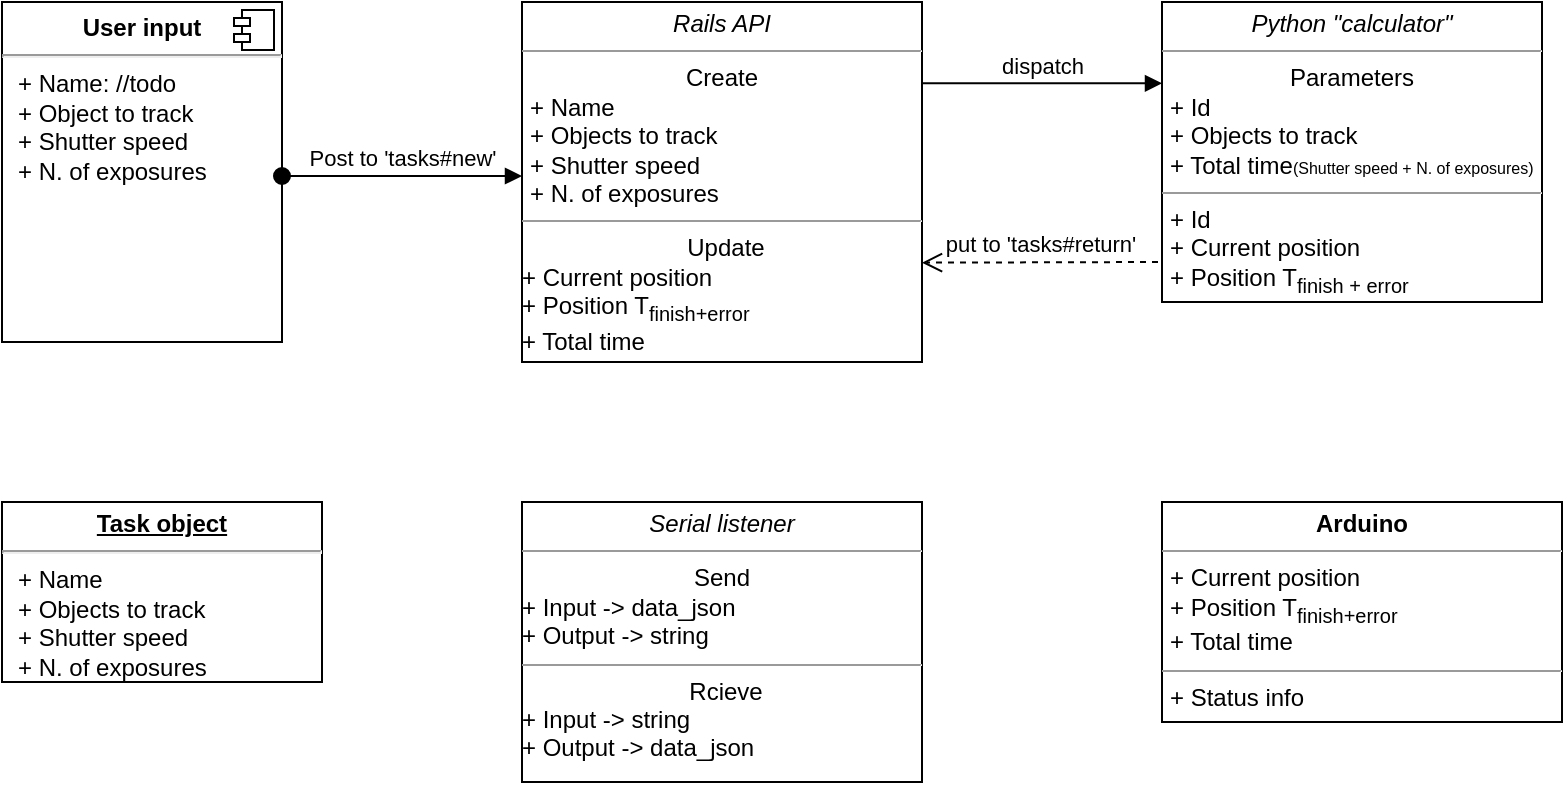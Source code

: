 <mxfile version="14.0.5" type="github">
  <diagram id="fcNTQIonAr8g9Fvxr2od" name="Page-1">
    <mxGraphModel dx="981" dy="461" grid="1" gridSize="10" guides="1" tooltips="1" connect="1" arrows="1" fold="1" page="1" pageScale="1" pageWidth="850" pageHeight="1100" math="0" shadow="0">
      <root>
        <mxCell id="0" />
        <mxCell id="1" parent="0" />
        <mxCell id="ZbvPQ6vy6DvIytjsT4os-8" value="&lt;p style=&quot;margin: 0px ; margin-top: 6px ; text-align: center&quot;&gt;&lt;b&gt;User input&lt;/b&gt;&lt;/p&gt;&lt;hr&gt;&lt;p style=&quot;margin: 0px ; margin-left: 8px&quot;&gt;+ Name: //todo&lt;br&gt;+ Object to track&lt;/p&gt;&lt;p style=&quot;margin: 0px ; margin-left: 8px&quot;&gt;+ Shutter speed&lt;/p&gt;&lt;p style=&quot;margin: 0px ; margin-left: 8px&quot;&gt;+ N. of exposures&lt;/p&gt;" style="align=left;overflow=fill;html=1;dropTarget=0;" parent="1" vertex="1">
          <mxGeometry x="20" y="20" width="140" height="170" as="geometry" />
        </mxCell>
        <mxCell id="ZbvPQ6vy6DvIytjsT4os-9" value="" style="shape=component;jettyWidth=8;jettyHeight=4;" parent="ZbvPQ6vy6DvIytjsT4os-8" vertex="1">
          <mxGeometry x="1" width="20" height="20" relative="1" as="geometry">
            <mxPoint x="-24" y="4" as="offset" />
          </mxGeometry>
        </mxCell>
        <mxCell id="ZbvPQ6vy6DvIytjsT4os-22" value="&lt;p style=&quot;margin: 0px ; margin-top: 4px ; text-align: center&quot;&gt;&lt;i&gt;Rails API&lt;/i&gt;&lt;/p&gt;&lt;hr size=&quot;1&quot;&gt;&lt;div style=&quot;text-align: center&quot;&gt;&lt;span&gt;Create&lt;/span&gt;&lt;/div&gt;&lt;p style=&quot;margin: 0px ; margin-left: 4px&quot;&gt;+ Name&lt;br&gt;+ Objects to track&lt;/p&gt;&lt;p style=&quot;margin: 0px ; margin-left: 4px&quot;&gt;+ Shutter speed&lt;/p&gt;&lt;p style=&quot;margin: 0px ; margin-left: 4px&quot;&gt;+ N. of exposures&lt;/p&gt;&lt;hr size=&quot;1&quot;&gt;&lt;p style=&quot;text-align: center ; margin: 0px 0px 0px 4px&quot;&gt;Update&lt;/p&gt;&lt;p style=&quot;margin: 0px ; margin-left: 4px&quot;&gt;&lt;/p&gt;&lt;div&gt;&lt;span&gt;+ Current position&lt;/span&gt;&lt;/div&gt;+ Position T&lt;sub&gt;finish+error&lt;/sub&gt;&lt;br&gt;+ Total time&lt;br&gt;&lt;p&gt;&lt;/p&gt;" style="verticalAlign=top;align=left;overflow=fill;fontSize=12;fontFamily=Helvetica;html=1;" parent="1" vertex="1">
          <mxGeometry x="280" y="20" width="200" height="180" as="geometry" />
        </mxCell>
        <mxCell id="ZbvPQ6vy6DvIytjsT4os-24" value="Post to &#39;tasks#new&#39;" style="html=1;verticalAlign=bottom;startArrow=oval;startFill=1;endArrow=block;startSize=8;" parent="1" edge="1">
          <mxGeometry width="60" relative="1" as="geometry">
            <mxPoint x="160" y="107" as="sourcePoint" />
            <mxPoint x="280" y="107" as="targetPoint" />
          </mxGeometry>
        </mxCell>
        <mxCell id="ZbvPQ6vy6DvIytjsT4os-25" value="&lt;p style=&quot;margin: 0px ; margin-top: 4px ; text-align: center&quot;&gt;&lt;i&gt;Python &quot;calculator&quot;&lt;/i&gt;&lt;/p&gt;&lt;hr size=&quot;1&quot;&gt;&lt;div style=&quot;text-align: center&quot;&gt;&lt;span&gt;Parameters&lt;/span&gt;&lt;/div&gt;&lt;p style=&quot;margin: 0px ; margin-left: 4px&quot;&gt;+ Id&lt;br&gt;+ Objects to track&lt;/p&gt;&lt;p style=&quot;margin: 0px ; margin-left: 4px&quot;&gt;+ Total time&lt;font style=&quot;font-size: 8px&quot;&gt;(Shutter speed + N. of exposures)&lt;/font&gt;&lt;/p&gt;&lt;hr size=&quot;1&quot;&gt;&lt;p style=&quot;margin: 0px ; margin-left: 4px&quot;&gt;+ Id&lt;br&gt;+ Current position&lt;/p&gt;&lt;p style=&quot;margin: 0px ; margin-left: 4px&quot;&gt;+ Position T&lt;sub&gt;finish&amp;nbsp;+ error&lt;/sub&gt;&lt;/p&gt;" style="verticalAlign=top;align=left;overflow=fill;fontSize=12;fontFamily=Helvetica;html=1;" parent="1" vertex="1">
          <mxGeometry x="600" y="20" width="190" height="150" as="geometry" />
        </mxCell>
        <mxCell id="ZbvPQ6vy6DvIytjsT4os-28" value="dispatch" style="html=1;verticalAlign=bottom;endArrow=block;exitX=0.999;exitY=0.226;exitDx=0;exitDy=0;exitPerimeter=0;entryX=0;entryY=0.271;entryDx=0;entryDy=0;entryPerimeter=0;" parent="1" target="ZbvPQ6vy6DvIytjsT4os-25" edge="1" source="ZbvPQ6vy6DvIytjsT4os-22">
          <mxGeometry relative="1" as="geometry">
            <mxPoint x="480" y="50" as="sourcePoint" />
            <mxPoint x="600" y="46" as="targetPoint" />
          </mxGeometry>
        </mxCell>
        <mxCell id="ZbvPQ6vy6DvIytjsT4os-29" value="put to &#39;tasks#return&#39;" style="html=1;verticalAlign=bottom;endArrow=open;dashed=1;endSize=8;entryX=1;entryY=0.724;entryDx=0;entryDy=0;entryPerimeter=0;" parent="1" target="ZbvPQ6vy6DvIytjsT4os-22" edge="1">
          <mxGeometry relative="1" as="geometry">
            <mxPoint x="480" y="104.71" as="targetPoint" />
            <mxPoint x="598" y="150" as="sourcePoint" />
          </mxGeometry>
        </mxCell>
        <mxCell id="ZbvPQ6vy6DvIytjsT4os-34" value="&lt;p style=&quot;margin: 0px ; margin-top: 4px ; text-align: center ; text-decoration: underline&quot;&gt;&lt;b&gt;Task object&lt;/b&gt;&lt;/p&gt;&lt;hr&gt;&lt;p style=&quot;margin: 0px ; margin-left: 8px&quot;&gt;+ Name&lt;br&gt;+ Objects to track&lt;br&gt;+ Shutter speed&lt;/p&gt;&lt;p style=&quot;margin: 0px ; margin-left: 8px&quot;&gt;+ N. of exposures&lt;/p&gt;&lt;p style=&quot;margin: 0px ; margin-left: 8px&quot;&gt;&lt;br&gt;&lt;/p&gt;" style="verticalAlign=top;align=left;overflow=fill;fontSize=12;fontFamily=Helvetica;html=1;" parent="1" vertex="1">
          <mxGeometry x="20" y="270" width="160" height="90" as="geometry" />
        </mxCell>
        <mxCell id="ZbvPQ6vy6DvIytjsT4os-36" value="&lt;p style=&quot;margin: 0px ; margin-top: 4px ; text-align: center&quot;&gt;&lt;b&gt;Arduino&lt;/b&gt;&lt;/p&gt;&lt;hr size=&quot;1&quot;&gt;&lt;p style=&quot;margin: 0px ; margin-left: 4px&quot;&gt;+ Current position&lt;/p&gt;&lt;p style=&quot;margin: 0px ; margin-left: 4px&quot;&gt;+ Position T&lt;sub&gt;finish+error&lt;/sub&gt;&lt;/p&gt;&lt;p style=&quot;margin: 0px ; margin-left: 4px&quot;&gt;+ Total time&lt;/p&gt;&lt;hr size=&quot;1&quot;&gt;&lt;p style=&quot;margin: 0px ; margin-left: 4px&quot;&gt;+ Status info&lt;/p&gt;" style="verticalAlign=top;align=left;overflow=fill;fontSize=12;fontFamily=Helvetica;html=1;" parent="1" vertex="1">
          <mxGeometry x="600" y="270" width="200" height="110" as="geometry" />
        </mxCell>
        <mxCell id="hXzfbazBJLAiQzN4rG63-12" value="&lt;p style=&quot;margin: 0px ; margin-top: 4px ; text-align: center&quot;&gt;&lt;i&gt;Serial listener&lt;/i&gt;&lt;/p&gt;&lt;hr size=&quot;1&quot;&gt;&lt;div style=&quot;text-align: center&quot;&gt;Send&lt;/div&gt;&lt;div&gt;+ Input -&amp;gt; data_json&lt;/div&gt;&lt;div&gt;+ Output -&amp;gt; string&lt;/div&gt;&lt;hr size=&quot;1&quot;&gt;&lt;p style=&quot;text-align: center ; margin: 0px 0px 0px 4px&quot;&gt;Rcieve&lt;/p&gt;&lt;p style=&quot;margin: 0px ; margin-left: 4px&quot;&gt;&lt;/p&gt;&lt;div&gt;&lt;span&gt;+ Input -&amp;gt; string&lt;/span&gt;&lt;/div&gt;&lt;div&gt;&lt;span&gt;+ Output -&amp;gt; data_json&lt;/span&gt;&lt;/div&gt;&lt;br&gt;&lt;p&gt;&lt;/p&gt;" style="verticalAlign=top;align=left;overflow=fill;fontSize=12;fontFamily=Helvetica;html=1;" vertex="1" parent="1">
          <mxGeometry x="280" y="270" width="200" height="140" as="geometry" />
        </mxCell>
      </root>
    </mxGraphModel>
  </diagram>
</mxfile>

